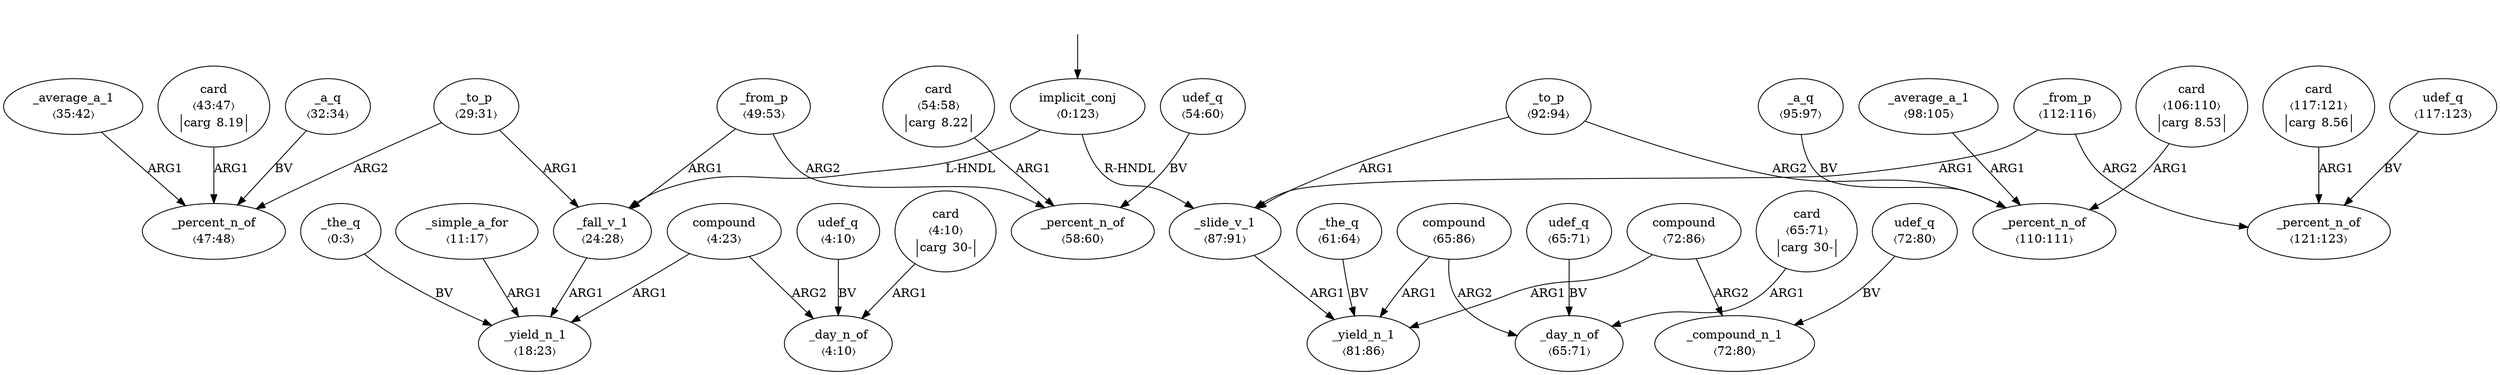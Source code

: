digraph "20004017" {
  top [ style=invis ];
  top -> 0;
  0 [ label=<<table align="center" border="0" cellspacing="0"><tr><td colspan="2">implicit_conj</td></tr><tr><td colspan="2">〈0:123〉</td></tr></table>> ];
  1 [ label=<<table align="center" border="0" cellspacing="0"><tr><td colspan="2">_the_q</td></tr><tr><td colspan="2">〈0:3〉</td></tr></table>> ];
  2 [ label=<<table align="center" border="0" cellspacing="0"><tr><td colspan="2">compound</td></tr><tr><td colspan="2">〈4:23〉</td></tr></table>> ];
  3 [ label=<<table align="center" border="0" cellspacing="0"><tr><td colspan="2">udef_q</td></tr><tr><td colspan="2">〈4:10〉</td></tr></table>> ];
  4 [ label=<<table align="center" border="0" cellspacing="0"><tr><td colspan="2">card</td></tr><tr><td colspan="2">〈4:10〉</td></tr><tr><td sides="l" border="1" align="left">carg</td><td sides="r" border="1" align="left">30-</td></tr></table>> ];
  5 [ label=<<table align="center" border="0" cellspacing="0"><tr><td colspan="2">_day_n_of</td></tr><tr><td colspan="2">〈4:10〉</td></tr></table>> ];
  6 [ label=<<table align="center" border="0" cellspacing="0"><tr><td colspan="2">_simple_a_for</td></tr><tr><td colspan="2">〈11:17〉</td></tr></table>> ];
  7 [ label=<<table align="center" border="0" cellspacing="0"><tr><td colspan="2">_yield_n_1</td></tr><tr><td colspan="2">〈18:23〉</td></tr></table>> ];
  8 [ label=<<table align="center" border="0" cellspacing="0"><tr><td colspan="2">_fall_v_1</td></tr><tr><td colspan="2">〈24:28〉</td></tr></table>> ];
  9 [ label=<<table align="center" border="0" cellspacing="0"><tr><td colspan="2">_to_p</td></tr><tr><td colspan="2">〈29:31〉</td></tr></table>> ];
  10 [ label=<<table align="center" border="0" cellspacing="0"><tr><td colspan="2">_a_q</td></tr><tr><td colspan="2">〈32:34〉</td></tr></table>> ];
  11 [ label=<<table align="center" border="0" cellspacing="0"><tr><td colspan="2">_average_a_1</td></tr><tr><td colspan="2">〈35:42〉</td></tr></table>> ];
  12 [ label=<<table align="center" border="0" cellspacing="0"><tr><td colspan="2">card</td></tr><tr><td colspan="2">〈43:47〉</td></tr><tr><td sides="l" border="1" align="left">carg</td><td sides="r" border="1" align="left">8.19</td></tr></table>> ];
  13 [ label=<<table align="center" border="0" cellspacing="0"><tr><td colspan="2">_percent_n_of</td></tr><tr><td colspan="2">〈47:48〉</td></tr></table>> ];
  14 [ label=<<table align="center" border="0" cellspacing="0"><tr><td colspan="2">_from_p</td></tr><tr><td colspan="2">〈49:53〉</td></tr></table>> ];
  15 [ label=<<table align="center" border="0" cellspacing="0"><tr><td colspan="2">udef_q</td></tr><tr><td colspan="2">〈54:60〉</td></tr></table>> ];
  16 [ label=<<table align="center" border="0" cellspacing="0"><tr><td colspan="2">card</td></tr><tr><td colspan="2">〈54:58〉</td></tr><tr><td sides="l" border="1" align="left">carg</td><td sides="r" border="1" align="left">8.22</td></tr></table>> ];
  17 [ label=<<table align="center" border="0" cellspacing="0"><tr><td colspan="2">_percent_n_of</td></tr><tr><td colspan="2">〈58:60〉</td></tr></table>> ];
  18 [ label=<<table align="center" border="0" cellspacing="0"><tr><td colspan="2">_the_q</td></tr><tr><td colspan="2">〈61:64〉</td></tr></table>> ];
  19 [ label=<<table align="center" border="0" cellspacing="0"><tr><td colspan="2">compound</td></tr><tr><td colspan="2">〈65:86〉</td></tr></table>> ];
  20 [ label=<<table align="center" border="0" cellspacing="0"><tr><td colspan="2">udef_q</td></tr><tr><td colspan="2">〈65:71〉</td></tr></table>> ];
  21 [ label=<<table align="center" border="0" cellspacing="0"><tr><td colspan="2">card</td></tr><tr><td colspan="2">〈65:71〉</td></tr><tr><td sides="l" border="1" align="left">carg</td><td sides="r" border="1" align="left">30-</td></tr></table>> ];
  22 [ label=<<table align="center" border="0" cellspacing="0"><tr><td colspan="2">_day_n_of</td></tr><tr><td colspan="2">〈65:71〉</td></tr></table>> ];
  23 [ label=<<table align="center" border="0" cellspacing="0"><tr><td colspan="2">compound</td></tr><tr><td colspan="2">〈72:86〉</td></tr></table>> ];
  24 [ label=<<table align="center" border="0" cellspacing="0"><tr><td colspan="2">udef_q</td></tr><tr><td colspan="2">〈72:80〉</td></tr></table>> ];
  25 [ label=<<table align="center" border="0" cellspacing="0"><tr><td colspan="2">_compound_n_1</td></tr><tr><td colspan="2">〈72:80〉</td></tr></table>> ];
  26 [ label=<<table align="center" border="0" cellspacing="0"><tr><td colspan="2">_yield_n_1</td></tr><tr><td colspan="2">〈81:86〉</td></tr></table>> ];
  27 [ label=<<table align="center" border="0" cellspacing="0"><tr><td colspan="2">_slide_v_1</td></tr><tr><td colspan="2">〈87:91〉</td></tr></table>> ];
  28 [ label=<<table align="center" border="0" cellspacing="0"><tr><td colspan="2">_to_p</td></tr><tr><td colspan="2">〈92:94〉</td></tr></table>> ];
  29 [ label=<<table align="center" border="0" cellspacing="0"><tr><td colspan="2">_a_q</td></tr><tr><td colspan="2">〈95:97〉</td></tr></table>> ];
  30 [ label=<<table align="center" border="0" cellspacing="0"><tr><td colspan="2">_average_a_1</td></tr><tr><td colspan="2">〈98:105〉</td></tr></table>> ];
  31 [ label=<<table align="center" border="0" cellspacing="0"><tr><td colspan="2">card</td></tr><tr><td colspan="2">〈106:110〉</td></tr><tr><td sides="l" border="1" align="left">carg</td><td sides="r" border="1" align="left">8.53</td></tr></table>> ];
  32 [ label=<<table align="center" border="0" cellspacing="0"><tr><td colspan="2">_percent_n_of</td></tr><tr><td colspan="2">〈110:111〉</td></tr></table>> ];
  33 [ label=<<table align="center" border="0" cellspacing="0"><tr><td colspan="2">_from_p</td></tr><tr><td colspan="2">〈112:116〉</td></tr></table>> ];
  34 [ label=<<table align="center" border="0" cellspacing="0"><tr><td colspan="2">udef_q</td></tr><tr><td colspan="2">〈117:123〉</td></tr></table>> ];
  35 [ label=<<table align="center" border="0" cellspacing="0"><tr><td colspan="2">card</td></tr><tr><td colspan="2">〈117:121〉</td></tr><tr><td sides="l" border="1" align="left">carg</td><td sides="r" border="1" align="left">8.56</td></tr></table>> ];
  36 [ label=<<table align="center" border="0" cellspacing="0"><tr><td colspan="2">_percent_n_of</td></tr><tr><td colspan="2">〈121:123〉</td></tr></table>> ];
  4 -> 5 [ label="ARG1" ];
  33 -> 27 [ label="ARG1" ];
  19 -> 22 [ label="ARG2" ];
  23 -> 25 [ label="ARG2" ];
  14 -> 17 [ label="ARG2" ];
  34 -> 36 [ label="BV" ];
  9 -> 13 [ label="ARG2" ];
  1 -> 7 [ label="BV" ];
  10 -> 13 [ label="BV" ];
  29 -> 32 [ label="BV" ];
  35 -> 36 [ label="ARG1" ];
  15 -> 17 [ label="BV" ];
  12 -> 13 [ label="ARG1" ];
  30 -> 32 [ label="ARG1" ];
  28 -> 32 [ label="ARG2" ];
  28 -> 27 [ label="ARG1" ];
  14 -> 8 [ label="ARG1" ];
  27 -> 26 [ label="ARG1" ];
  11 -> 13 [ label="ARG1" ];
  31 -> 32 [ label="ARG1" ];
  21 -> 22 [ label="ARG1" ];
  6 -> 7 [ label="ARG1" ];
  2 -> 5 [ label="ARG2" ];
  33 -> 36 [ label="ARG2" ];
  23 -> 26 [ label="ARG1" ];
  0 -> 8 [ label="L-HNDL" ];
  18 -> 26 [ label="BV" ];
  3 -> 5 [ label="BV" ];
  2 -> 7 [ label="ARG1" ];
  20 -> 22 [ label="BV" ];
  8 -> 7 [ label="ARG1" ];
  19 -> 26 [ label="ARG1" ];
  0 -> 27 [ label="R-HNDL" ];
  9 -> 8 [ label="ARG1" ];
  16 -> 17 [ label="ARG1" ];
  24 -> 25 [ label="BV" ];
}

